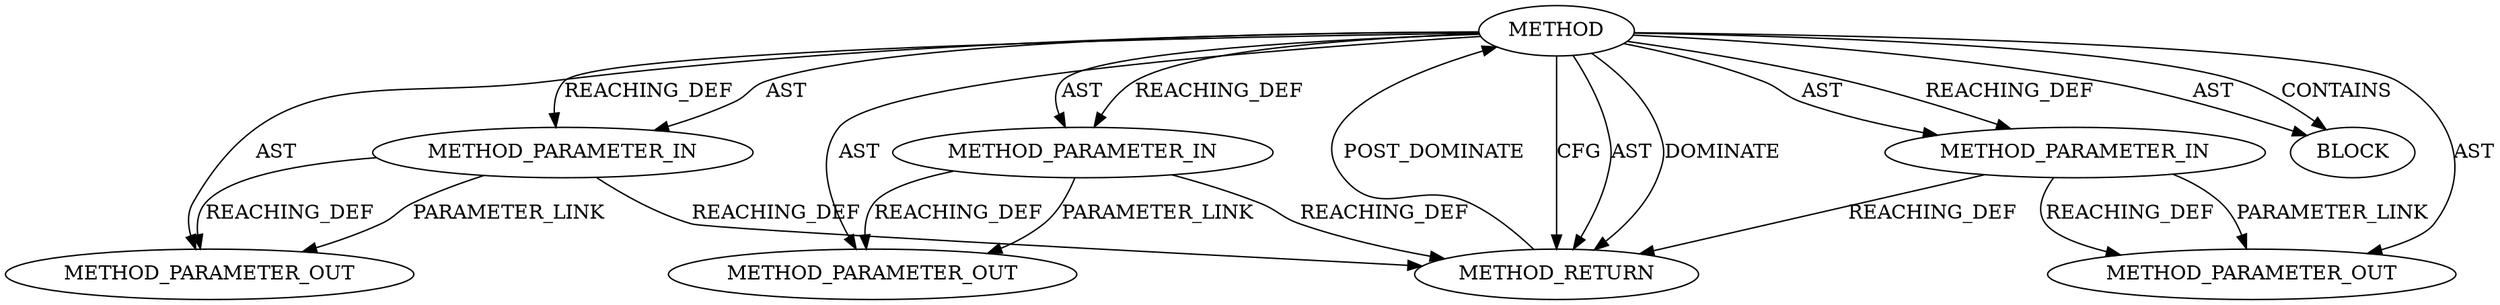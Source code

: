 digraph {
  337 [label=METHOD COLUMN_NUMBER=5 LINE_NUMBER=180 COLUMN_NUMBER_END=40 IS_EXTERNAL=false SIGNATURE="int tls_sw_fallback_init (sock*,tls_offload_context_tx*,tls_crypto_info*)" NAME="tls_sw_fallback_init" AST_PARENT_TYPE="TYPE_DECL" AST_PARENT_FULL_NAME="tls.h:<global>" ORDER=43 CODE="int tls_sw_fallback_init(struct sock *sk,
			 struct tls_offload_context_tx *offload_ctx,
			 struct tls_crypto_info *crypto_info);" FULL_NAME="tls_sw_fallback_init" LINE_NUMBER_END=182 FILENAME="tls.h"]
  21212 [label=METHOD_PARAMETER_OUT ORDER=2 CODE="struct tls_offload_context_tx *offload_ctx" IS_VARIADIC=false COLUMN_NUMBER=5 LINE_NUMBER=181 TYPE_FULL_NAME="tls_offload_context_tx*" EVALUATION_STRATEGY="BY_VALUE" INDEX=2 NAME="offload_ctx"]
  338 [label=METHOD_PARAMETER_IN ORDER=1 CODE="struct sock *sk" IS_VARIADIC=false COLUMN_NUMBER=26 LINE_NUMBER=180 TYPE_FULL_NAME="sock*" EVALUATION_STRATEGY="BY_VALUE" INDEX=1 NAME="sk"]
  342 [label=METHOD_RETURN ORDER=5 CODE="RET" COLUMN_NUMBER=5 LINE_NUMBER=180 TYPE_FULL_NAME="int" EVALUATION_STRATEGY="BY_VALUE"]
  21211 [label=METHOD_PARAMETER_OUT ORDER=1 CODE="struct sock *sk" IS_VARIADIC=false COLUMN_NUMBER=26 LINE_NUMBER=180 TYPE_FULL_NAME="sock*" EVALUATION_STRATEGY="BY_VALUE" INDEX=1 NAME="sk"]
  339 [label=METHOD_PARAMETER_IN ORDER=2 CODE="struct tls_offload_context_tx *offload_ctx" IS_VARIADIC=false COLUMN_NUMBER=5 LINE_NUMBER=181 TYPE_FULL_NAME="tls_offload_context_tx*" EVALUATION_STRATEGY="BY_VALUE" INDEX=2 NAME="offload_ctx"]
  340 [label=METHOD_PARAMETER_IN ORDER=3 CODE="struct tls_crypto_info *crypto_info" IS_VARIADIC=false COLUMN_NUMBER=5 LINE_NUMBER=182 TYPE_FULL_NAME="tls_crypto_info*" EVALUATION_STRATEGY="BY_VALUE" INDEX=3 NAME="crypto_info"]
  21213 [label=METHOD_PARAMETER_OUT ORDER=3 CODE="struct tls_crypto_info *crypto_info" IS_VARIADIC=false COLUMN_NUMBER=5 LINE_NUMBER=182 TYPE_FULL_NAME="tls_crypto_info*" EVALUATION_STRATEGY="BY_VALUE" INDEX=3 NAME="crypto_info"]
  341 [label=BLOCK ORDER=4 ARGUMENT_INDEX=-1 CODE="<empty>" TYPE_FULL_NAME="<empty>"]
  340 -> 342 [label=REACHING_DEF VARIABLE="crypto_info"]
  337 -> 21213 [label=AST ]
  338 -> 21211 [label=PARAMETER_LINK ]
  337 -> 340 [label=REACHING_DEF VARIABLE=""]
  339 -> 342 [label=REACHING_DEF VARIABLE="offload_ctx"]
  337 -> 338 [label=REACHING_DEF VARIABLE=""]
  337 -> 340 [label=AST ]
  342 -> 337 [label=POST_DOMINATE ]
  339 -> 21212 [label=REACHING_DEF VARIABLE="offload_ctx"]
  337 -> 342 [label=AST ]
  337 -> 21212 [label=AST ]
  337 -> 21211 [label=AST ]
  340 -> 21213 [label=PARAMETER_LINK ]
  337 -> 339 [label=AST ]
  337 -> 342 [label=DOMINATE ]
  337 -> 342 [label=CFG ]
  340 -> 21213 [label=REACHING_DEF VARIABLE="crypto_info"]
  337 -> 338 [label=AST ]
  339 -> 21212 [label=PARAMETER_LINK ]
  338 -> 342 [label=REACHING_DEF VARIABLE="sk"]
  337 -> 341 [label=AST ]
  337 -> 339 [label=REACHING_DEF VARIABLE=""]
  337 -> 341 [label=CONTAINS ]
  338 -> 21211 [label=REACHING_DEF VARIABLE="sk"]
}
